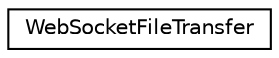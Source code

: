 digraph "Graphical Class Hierarchy"
{
  edge [fontname="Helvetica",fontsize="10",labelfontname="Helvetica",labelfontsize="10"];
  node [fontname="Helvetica",fontsize="10",shape=record];
  rankdir="LR";
  Node0 [label="WebSocketFileTransfer",height=0.2,width=0.4,color="black", fillcolor="white", style="filled",URL="$class_web_socket_file_transfer.html"];
}
